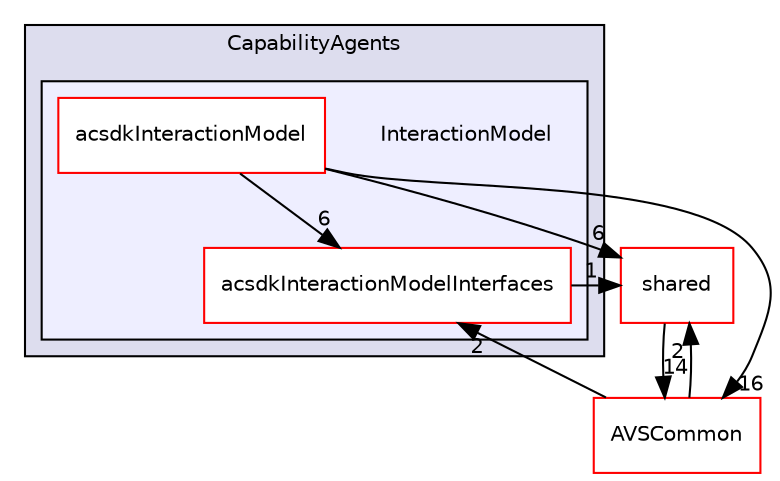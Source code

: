 digraph "/workplace/avs-device-sdk/CapabilityAgents/InteractionModel" {
  compound=true
  node [ fontsize="10", fontname="Helvetica"];
  edge [ labelfontsize="10", labelfontname="Helvetica"];
  subgraph clusterdir_7cf910bd1d7603f12ef47ff650cec893 {
    graph [ bgcolor="#ddddee", pencolor="black", label="CapabilityAgents" fontname="Helvetica", fontsize="10", URL="dir_7cf910bd1d7603f12ef47ff650cec893.html"]
  subgraph clusterdir_011a3f6e181db4516776f7256f22dadd {
    graph [ bgcolor="#eeeeff", pencolor="black", label="" URL="dir_011a3f6e181db4516776f7256f22dadd.html"];
    dir_011a3f6e181db4516776f7256f22dadd [shape=plaintext label="InteractionModel"];
    dir_ca435cf5d0d4245f97d7668f020b8422 [shape=box label="acsdkInteractionModel" color="red" fillcolor="white" style="filled" URL="dir_ca435cf5d0d4245f97d7668f020b8422.html"];
    dir_606f5bc388adb63390ab52c048425fb9 [shape=box label="acsdkInteractionModelInterfaces" color="red" fillcolor="white" style="filled" URL="dir_606f5bc388adb63390ab52c048425fb9.html"];
  }
  }
  dir_9982052f7ce695d12571567315b2fafa [shape=box label="shared" fillcolor="white" style="filled" color="red" URL="dir_9982052f7ce695d12571567315b2fafa.html"];
  dir_13e65effb2bde530b17b3d5eefcd0266 [shape=box label="AVSCommon" fillcolor="white" style="filled" color="red" URL="dir_13e65effb2bde530b17b3d5eefcd0266.html"];
  dir_9982052f7ce695d12571567315b2fafa->dir_13e65effb2bde530b17b3d5eefcd0266 [headlabel="14", labeldistance=1.5 headhref="dir_000598_000017.html"];
  dir_ca435cf5d0d4245f97d7668f020b8422->dir_9982052f7ce695d12571567315b2fafa [headlabel="6", labeldistance=1.5 headhref="dir_000374_000598.html"];
  dir_ca435cf5d0d4245f97d7668f020b8422->dir_13e65effb2bde530b17b3d5eefcd0266 [headlabel="16", labeldistance=1.5 headhref="dir_000374_000017.html"];
  dir_ca435cf5d0d4245f97d7668f020b8422->dir_606f5bc388adb63390ab52c048425fb9 [headlabel="6", labeldistance=1.5 headhref="dir_000374_000381.html"];
  dir_13e65effb2bde530b17b3d5eefcd0266->dir_9982052f7ce695d12571567315b2fafa [headlabel="2", labeldistance=1.5 headhref="dir_000017_000598.html"];
  dir_13e65effb2bde530b17b3d5eefcd0266->dir_606f5bc388adb63390ab52c048425fb9 [headlabel="2", labeldistance=1.5 headhref="dir_000017_000381.html"];
  dir_606f5bc388adb63390ab52c048425fb9->dir_9982052f7ce695d12571567315b2fafa [headlabel="1", labeldistance=1.5 headhref="dir_000381_000598.html"];
}
